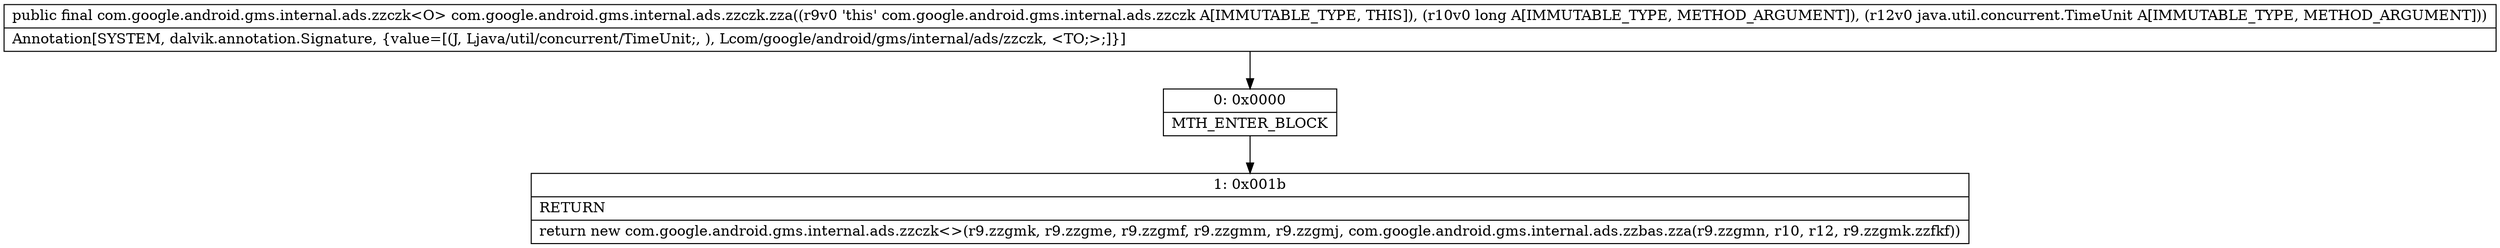 digraph "CFG forcom.google.android.gms.internal.ads.zzczk.zza(JLjava\/util\/concurrent\/TimeUnit;)Lcom\/google\/android\/gms\/internal\/ads\/zzczk;" {
Node_0 [shape=record,label="{0\:\ 0x0000|MTH_ENTER_BLOCK\l}"];
Node_1 [shape=record,label="{1\:\ 0x001b|RETURN\l|return new com.google.android.gms.internal.ads.zzczk\<\>(r9.zzgmk, r9.zzgme, r9.zzgmf, r9.zzgmm, r9.zzgmj, com.google.android.gms.internal.ads.zzbas.zza(r9.zzgmn, r10, r12, r9.zzgmk.zzfkf))\l}"];
MethodNode[shape=record,label="{public final com.google.android.gms.internal.ads.zzczk\<O\> com.google.android.gms.internal.ads.zzczk.zza((r9v0 'this' com.google.android.gms.internal.ads.zzczk A[IMMUTABLE_TYPE, THIS]), (r10v0 long A[IMMUTABLE_TYPE, METHOD_ARGUMENT]), (r12v0 java.util.concurrent.TimeUnit A[IMMUTABLE_TYPE, METHOD_ARGUMENT]))  | Annotation[SYSTEM, dalvik.annotation.Signature, \{value=[(J, Ljava\/util\/concurrent\/TimeUnit;, ), Lcom\/google\/android\/gms\/internal\/ads\/zzczk, \<TO;\>;]\}]\l}"];
MethodNode -> Node_0;
Node_0 -> Node_1;
}

